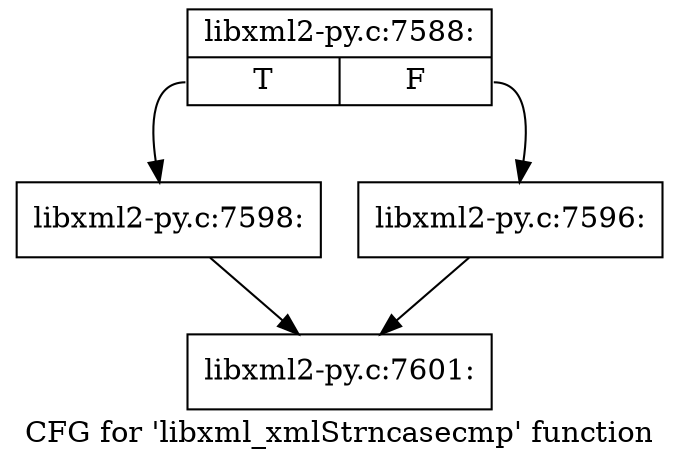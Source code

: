digraph "CFG for 'libxml_xmlStrncasecmp' function" {
	label="CFG for 'libxml_xmlStrncasecmp' function";

	Node0x434c0e0 [shape=record,label="{libxml2-py.c:7588:|{<s0>T|<s1>F}}"];
	Node0x434c0e0:s0 -> Node0x434d6b0;
	Node0x434c0e0:s1 -> Node0x434d660;
	Node0x434d660 [shape=record,label="{libxml2-py.c:7596:}"];
	Node0x434d660 -> Node0x434b970;
	Node0x434d6b0 [shape=record,label="{libxml2-py.c:7598:}"];
	Node0x434d6b0 -> Node0x434b970;
	Node0x434b970 [shape=record,label="{libxml2-py.c:7601:}"];
}
